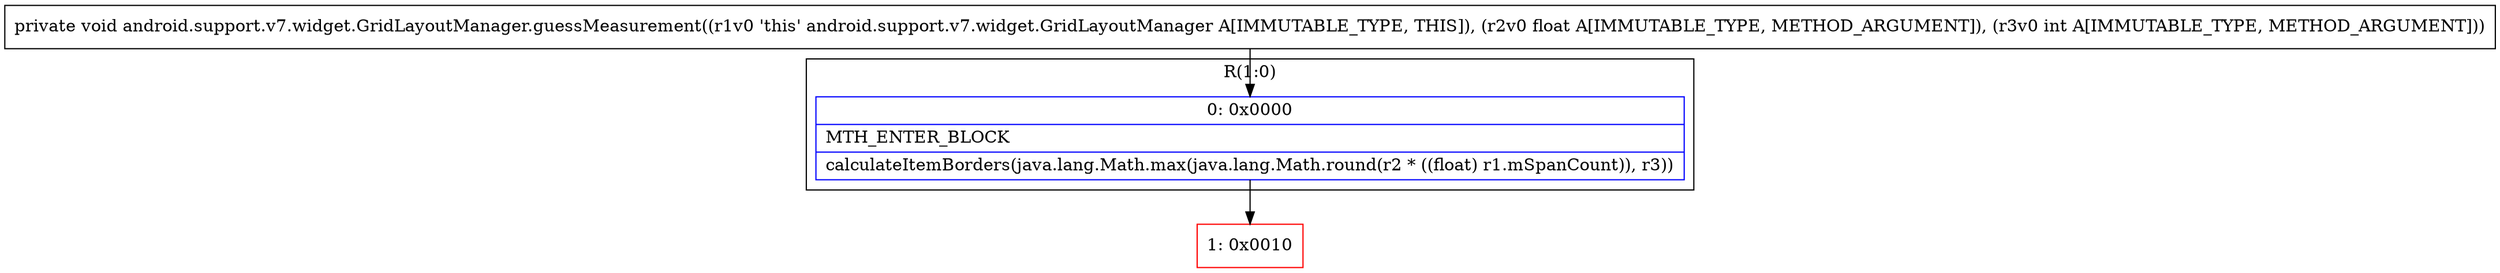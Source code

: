 digraph "CFG forandroid.support.v7.widget.GridLayoutManager.guessMeasurement(FI)V" {
subgraph cluster_Region_551639836 {
label = "R(1:0)";
node [shape=record,color=blue];
Node_0 [shape=record,label="{0\:\ 0x0000|MTH_ENTER_BLOCK\l|calculateItemBorders(java.lang.Math.max(java.lang.Math.round(r2 * ((float) r1.mSpanCount)), r3))\l}"];
}
Node_1 [shape=record,color=red,label="{1\:\ 0x0010}"];
MethodNode[shape=record,label="{private void android.support.v7.widget.GridLayoutManager.guessMeasurement((r1v0 'this' android.support.v7.widget.GridLayoutManager A[IMMUTABLE_TYPE, THIS]), (r2v0 float A[IMMUTABLE_TYPE, METHOD_ARGUMENT]), (r3v0 int A[IMMUTABLE_TYPE, METHOD_ARGUMENT])) }"];
MethodNode -> Node_0;
Node_0 -> Node_1;
}

